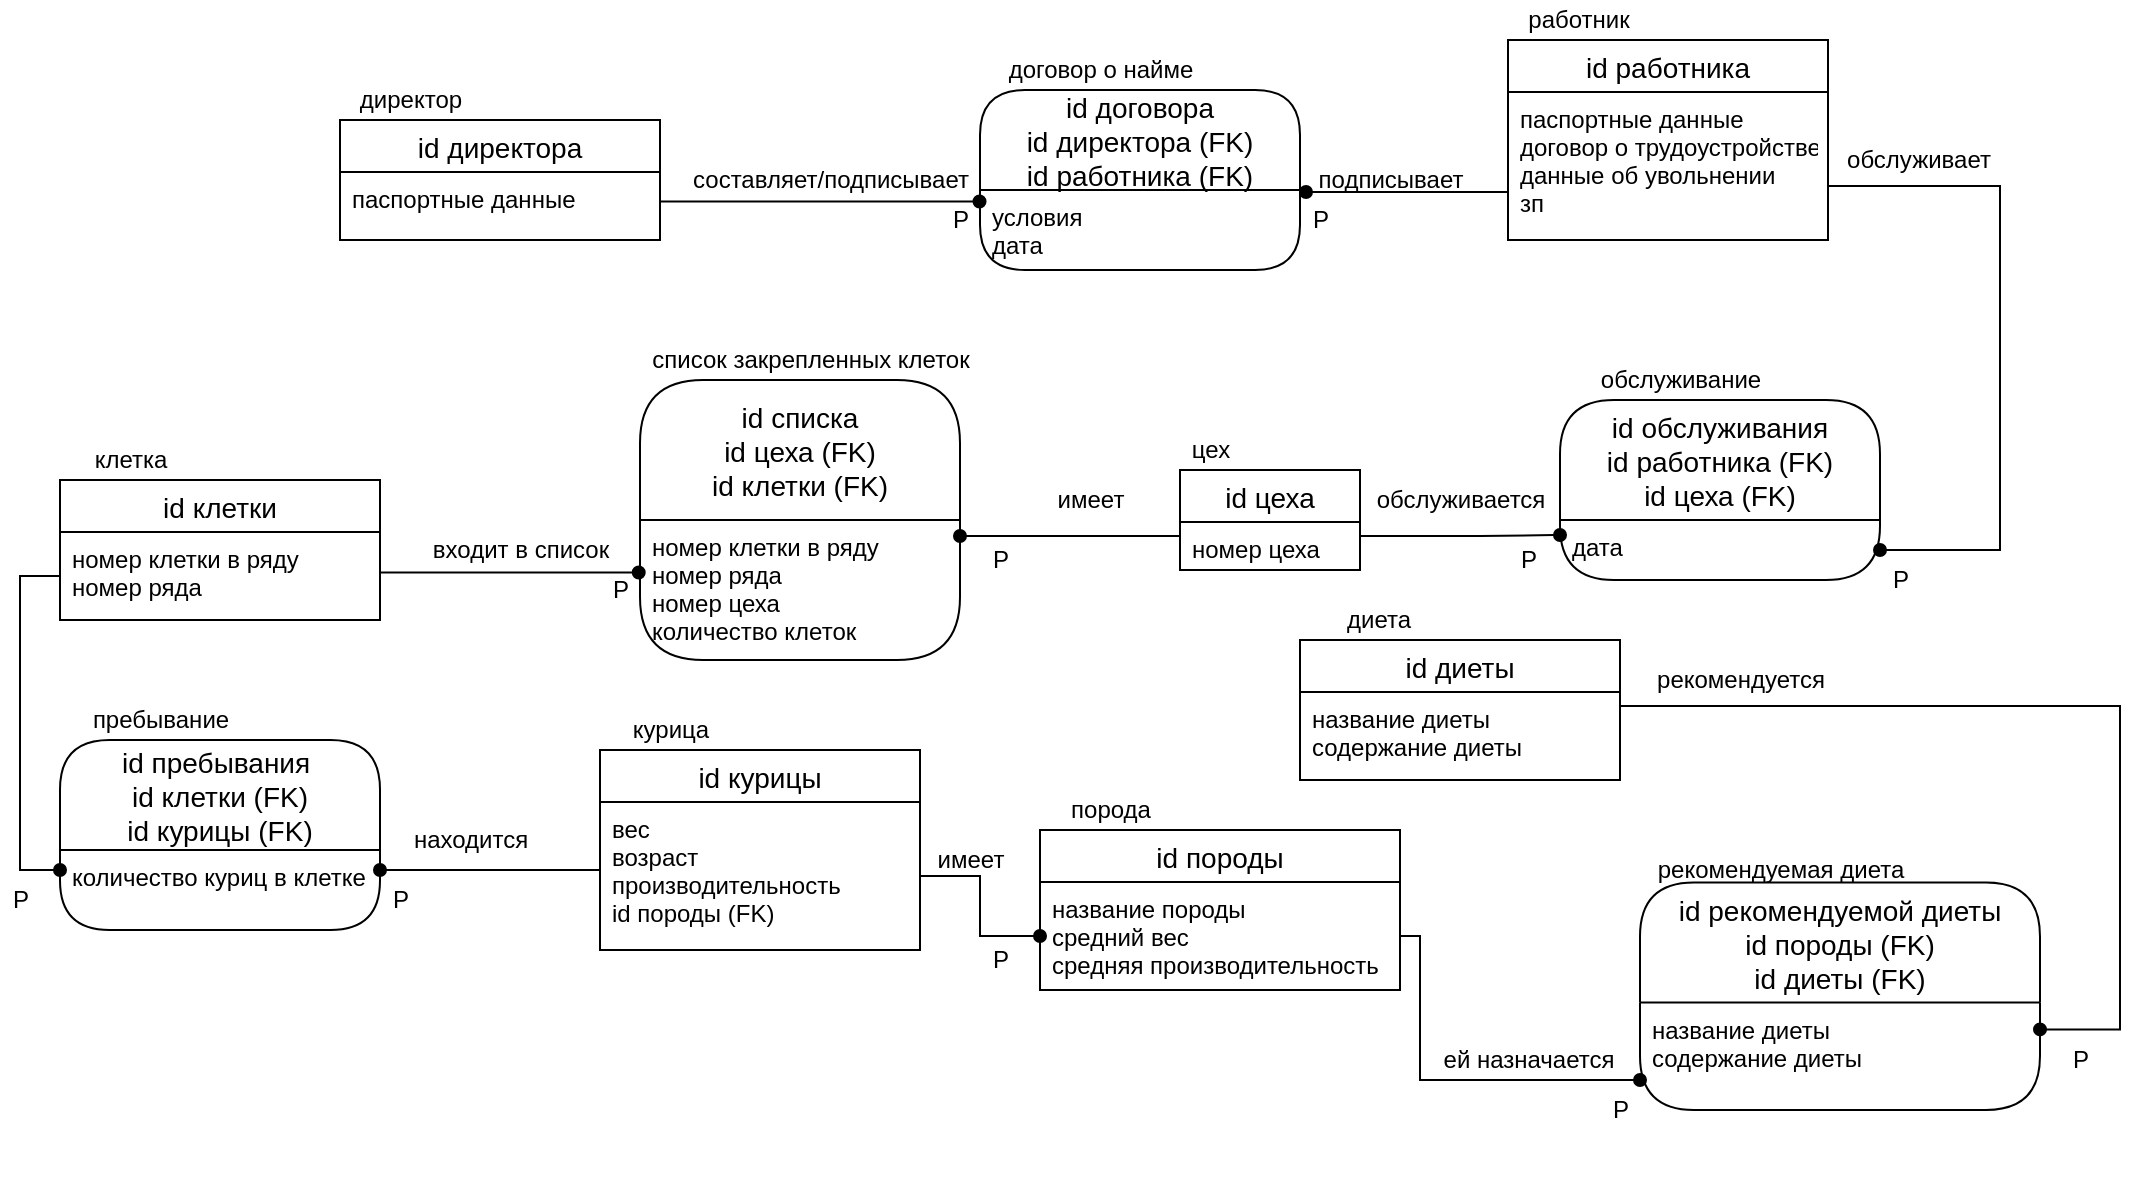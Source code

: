 <mxfile version="13.10.2" type="device"><diagram id="TNYMSHKX1fiJuBQtyAvc" name="Page-1"><mxGraphModel dx="1792" dy="566" grid="1" gridSize="10" guides="1" tooltips="1" connect="1" arrows="1" fold="1" page="1" pageScale="1" pageWidth="827" pageHeight="1169" math="0" shadow="0"><root><mxCell id="0"/><mxCell id="1" parent="0"/><mxCell id="nvOcD-mG5IK1mU_54HdU-6" value="" style="group" vertex="1" connectable="0" parent="1"><mxGeometry x="414" y="30" width="160" height="200" as="geometry"/></mxCell><mxCell id="nvOcD-mG5IK1mU_54HdU-1" value="id работника" style="swimlane;fontStyle=0;childLayout=stackLayout;horizontal=1;startSize=26;horizontalStack=0;resizeParent=1;resizeParentMax=0;resizeLast=0;collapsible=1;marginBottom=0;align=center;fontSize=14;" vertex="1" parent="nvOcD-mG5IK1mU_54HdU-6"><mxGeometry y="20" width="160" height="100" as="geometry"/></mxCell><mxCell id="nvOcD-mG5IK1mU_54HdU-2" value="паспортные данные&#10;договор о трудоустройстве&#10;данные об увольнении &#10;зп&#10;" style="text;strokeColor=none;fillColor=none;spacingLeft=4;spacingRight=4;overflow=hidden;rotatable=0;points=[[0,0.5],[1,0.5]];portConstraint=eastwest;fontSize=12;" vertex="1" parent="nvOcD-mG5IK1mU_54HdU-1"><mxGeometry y="26" width="160" height="74" as="geometry"/></mxCell><mxCell id="nvOcD-mG5IK1mU_54HdU-5" value="работник" style="text;html=1;align=center;verticalAlign=middle;resizable=0;points=[];autosize=1;" vertex="1" parent="nvOcD-mG5IK1mU_54HdU-6"><mxGeometry width="70" height="20" as="geometry"/></mxCell><mxCell id="nvOcD-mG5IK1mU_54HdU-12" value="" style="group" vertex="1" connectable="0" parent="1"><mxGeometry x="-170" y="70" width="160" height="80" as="geometry"/></mxCell><mxCell id="nvOcD-mG5IK1mU_54HdU-7" value="id директора" style="swimlane;fontStyle=0;childLayout=stackLayout;horizontal=1;startSize=26;horizontalStack=0;resizeParent=1;resizeParentMax=0;resizeLast=0;collapsible=1;marginBottom=0;align=center;fontSize=14;" vertex="1" parent="nvOcD-mG5IK1mU_54HdU-12"><mxGeometry y="20" width="160" height="60" as="geometry"/></mxCell><mxCell id="nvOcD-mG5IK1mU_54HdU-8" value="паспортные данные&#10;" style="text;strokeColor=none;fillColor=none;spacingLeft=4;spacingRight=4;overflow=hidden;rotatable=0;points=[[0,0.5],[1,0.5]];portConstraint=eastwest;fontSize=12;" vertex="1" parent="nvOcD-mG5IK1mU_54HdU-7"><mxGeometry y="26" width="160" height="34" as="geometry"/></mxCell><mxCell id="nvOcD-mG5IK1mU_54HdU-11" value="директор" style="text;html=1;align=center;verticalAlign=middle;resizable=0;points=[];autosize=1;" vertex="1" parent="nvOcD-mG5IK1mU_54HdU-12"><mxGeometry width="70" height="20" as="geometry"/></mxCell><mxCell id="nvOcD-mG5IK1mU_54HdU-27" value="" style="group" vertex="1" connectable="0" parent="1"><mxGeometry x="-310" y="250" width="160" height="90" as="geometry"/></mxCell><mxCell id="nvOcD-mG5IK1mU_54HdU-24" value="id клетки" style="swimlane;fontStyle=0;childLayout=stackLayout;horizontal=1;startSize=26;horizontalStack=0;resizeParent=1;resizeParentMax=0;resizeLast=0;collapsible=1;marginBottom=0;align=center;fontSize=14;" vertex="1" parent="nvOcD-mG5IK1mU_54HdU-27"><mxGeometry y="20" width="160" height="70" as="geometry"/></mxCell><mxCell id="nvOcD-mG5IK1mU_54HdU-25" value="номер клетки в ряду&#10;номер ряда&#10;" style="text;strokeColor=none;fillColor=none;spacingLeft=4;spacingRight=4;overflow=hidden;rotatable=0;points=[[0,0.5],[1,0.5]];portConstraint=eastwest;fontSize=12;" vertex="1" parent="nvOcD-mG5IK1mU_54HdU-24"><mxGeometry y="26" width="160" height="44" as="geometry"/></mxCell><mxCell id="nvOcD-mG5IK1mU_54HdU-26" value="клетка" style="text;html=1;align=center;verticalAlign=middle;resizable=0;points=[];autosize=1;" vertex="1" parent="nvOcD-mG5IK1mU_54HdU-27"><mxGeometry x="10" width="50" height="20" as="geometry"/></mxCell><mxCell id="nvOcD-mG5IK1mU_54HdU-45" value="составляет/подписывает" style="text;html=1;align=center;verticalAlign=middle;resizable=0;points=[];autosize=1;" vertex="1" parent="1"><mxGeometry y="110" width="150" height="20" as="geometry"/></mxCell><mxCell id="nvOcD-mG5IK1mU_54HdU-46" value="подписывает" style="text;html=1;align=center;verticalAlign=middle;resizable=0;points=[];autosize=1;" vertex="1" parent="1"><mxGeometry x="310" y="110" width="90" height="20" as="geometry"/></mxCell><mxCell id="nvOcD-mG5IK1mU_54HdU-48" value="Р" style="text;html=1;align=center;verticalAlign=middle;resizable=0;points=[];autosize=1;" vertex="1" parent="1"><mxGeometry x="-40" y="315" width="20" height="20" as="geometry"/></mxCell><mxCell id="nvOcD-mG5IK1mU_54HdU-50" value="" style="group" vertex="1" connectable="0" parent="1"><mxGeometry x="250" y="245" width="90" height="70" as="geometry"/></mxCell><mxCell id="nvOcD-mG5IK1mU_54HdU-20" value="id цеха" style="swimlane;fontStyle=0;childLayout=stackLayout;horizontal=1;startSize=26;horizontalStack=0;resizeParent=1;resizeParentMax=0;resizeLast=0;collapsible=1;marginBottom=0;align=center;fontSize=14;" vertex="1" parent="nvOcD-mG5IK1mU_54HdU-50"><mxGeometry y="20" width="90" height="50" as="geometry"/></mxCell><mxCell id="nvOcD-mG5IK1mU_54HdU-21" value="номер цеха" style="text;strokeColor=none;fillColor=none;spacingLeft=4;spacingRight=4;overflow=hidden;rotatable=0;points=[[0,0.5],[1,0.5]];portConstraint=eastwest;fontSize=12;" vertex="1" parent="nvOcD-mG5IK1mU_54HdU-20"><mxGeometry y="26" width="90" height="24" as="geometry"/></mxCell><mxCell id="nvOcD-mG5IK1mU_54HdU-22" value="цех" style="text;html=1;align=center;verticalAlign=middle;resizable=0;points=[];autosize=1;" vertex="1" parent="nvOcD-mG5IK1mU_54HdU-50"><mxGeometry width="30" height="20" as="geometry"/></mxCell><mxCell id="nvOcD-mG5IK1mU_54HdU-54" value="" style="group" vertex="1" connectable="0" parent="1"><mxGeometry x="480" y="455" width="200" height="130" as="geometry"/></mxCell><mxCell id="nvOcD-mG5IK1mU_54HdU-53" value="рекомендуемая диета" style="text;html=1;align=center;verticalAlign=middle;resizable=0;points=[];autosize=1;" vertex="1" parent="nvOcD-mG5IK1mU_54HdU-54"><mxGeometry width="140" height="20" as="geometry"/></mxCell><mxCell id="nvOcD-mG5IK1mU_54HdU-51" value="id рекомендуемой диеты&#10;id породы (FK)&#10;id диеты (FK)" style="swimlane;childLayout=stackLayout;horizontal=1;startSize=60;horizontalStack=0;rounded=1;fontSize=14;fontStyle=0;strokeWidth=1;resizeParent=0;resizeLast=1;shadow=0;dashed=0;align=center;" vertex="1" parent="nvOcD-mG5IK1mU_54HdU-54"><mxGeometry y="16.25" width="200" height="113.75" as="geometry"/></mxCell><mxCell id="nvOcD-mG5IK1mU_54HdU-52" value="название диеты&#10;содержание диеты" style="align=left;strokeColor=none;fillColor=none;spacingLeft=4;fontSize=12;verticalAlign=top;resizable=0;rotatable=0;part=1;" vertex="1" parent="nvOcD-mG5IK1mU_54HdU-51"><mxGeometry y="60" width="200" height="53.75" as="geometry"/></mxCell><mxCell id="nvOcD-mG5IK1mU_54HdU-69" value="входит в список" style="text;html=1;align=center;verticalAlign=middle;resizable=0;points=[];autosize=1;" vertex="1" parent="1"><mxGeometry x="-130" y="295" width="100" height="20" as="geometry"/></mxCell><mxCell id="nvOcD-mG5IK1mU_54HdU-14" value="" style="group" vertex="1" connectable="0" parent="1"><mxGeometry x="-40" y="385" width="160" height="200" as="geometry"/></mxCell><mxCell id="nvOcD-mG5IK1mU_54HdU-18" value="" style="group" vertex="1" connectable="0" parent="nvOcD-mG5IK1mU_54HdU-14"><mxGeometry width="160" height="120" as="geometry"/></mxCell><mxCell id="nvOcD-mG5IK1mU_54HdU-15" value="id курицы" style="swimlane;fontStyle=0;childLayout=stackLayout;horizontal=1;startSize=26;horizontalStack=0;resizeParent=1;resizeParentMax=0;resizeLast=0;collapsible=1;marginBottom=0;align=center;fontSize=14;" vertex="1" parent="nvOcD-mG5IK1mU_54HdU-18"><mxGeometry y="20" width="160" height="100" as="geometry"/></mxCell><mxCell id="nvOcD-mG5IK1mU_54HdU-16" value="вес&#10;возраст&#10;производительность&#10;id породы (FK)&#10;&#10;" style="text;strokeColor=none;fillColor=none;spacingLeft=4;spacingRight=4;overflow=hidden;rotatable=0;points=[[0,0.5],[1,0.5]];portConstraint=eastwest;fontSize=12;" vertex="1" parent="nvOcD-mG5IK1mU_54HdU-15"><mxGeometry y="26" width="160" height="74" as="geometry"/></mxCell><mxCell id="nvOcD-mG5IK1mU_54HdU-17" value="курица" style="text;html=1;align=center;verticalAlign=middle;resizable=0;points=[];autosize=1;" vertex="1" parent="nvOcD-mG5IK1mU_54HdU-18"><mxGeometry x="10" width="50" height="20" as="geometry"/></mxCell><mxCell id="nvOcD-mG5IK1mU_54HdU-34" value="имеет" style="text;html=1;align=center;verticalAlign=middle;resizable=0;points=[];autosize=1;" vertex="1" parent="1"><mxGeometry x="120" y="450" width="50" height="20" as="geometry"/></mxCell><mxCell id="nvOcD-mG5IK1mU_54HdU-49" value="Р" style="text;html=1;align=center;verticalAlign=middle;resizable=0;points=[];autosize=1;" vertex="1" parent="1"><mxGeometry x="150" y="500" width="20" height="20" as="geometry"/></mxCell><mxCell id="nvOcD-mG5IK1mU_54HdU-55" style="edgeStyle=orthogonalEdgeStyle;rounded=0;orthogonalLoop=1;jettySize=auto;html=1;endArrow=oval;endFill=1;exitX=1;exitY=0.5;exitDx=0;exitDy=0;" edge="1" parent="1" source="nvOcD-mG5IK1mU_54HdU-30"><mxGeometry relative="1" as="geometry"><mxPoint x="480" y="570" as="targetPoint"/><mxPoint x="370" y="595" as="sourcePoint"/><Array as="points"><mxPoint x="370" y="570"/></Array></mxGeometry></mxCell><mxCell id="nvOcD-mG5IK1mU_54HdU-58" value="рекомендуется" style="text;html=1;align=center;verticalAlign=middle;resizable=0;points=[];autosize=1;" vertex="1" parent="1"><mxGeometry x="480" y="360" width="100" height="20" as="geometry"/></mxCell><mxCell id="nvOcD-mG5IK1mU_54HdU-70" value="id пребывания &#10;id клетки (FK)&#10;id курицы (FK)" style="swimlane;childLayout=stackLayout;horizontal=1;startSize=55;horizontalStack=0;rounded=1;fontSize=14;fontStyle=0;strokeWidth=1;resizeParent=0;resizeLast=1;shadow=0;dashed=0;align=center;" vertex="1" parent="1"><mxGeometry x="-310" y="400" width="160" height="95" as="geometry"/></mxCell><mxCell id="nvOcD-mG5IK1mU_54HdU-71" value="количество куриц в клетке" style="align=left;strokeColor=none;fillColor=none;spacingLeft=4;fontSize=12;verticalAlign=top;resizable=0;rotatable=0;part=1;" vertex="1" parent="nvOcD-mG5IK1mU_54HdU-70"><mxGeometry y="55" width="160" height="40" as="geometry"/></mxCell><mxCell id="nvOcD-mG5IK1mU_54HdU-79" value="" style="group" vertex="1" connectable="0" parent="1"><mxGeometry x="-20" y="200" width="170" height="160" as="geometry"/></mxCell><mxCell id="nvOcD-mG5IK1mU_54HdU-61" value="id списка&#10;id цеха (FK)&#10;id клетки (FK)" style="swimlane;childLayout=stackLayout;horizontal=1;startSize=70;horizontalStack=0;rounded=1;fontSize=14;fontStyle=0;strokeWidth=1;resizeParent=0;resizeLast=1;shadow=0;dashed=0;align=center;" vertex="1" parent="nvOcD-mG5IK1mU_54HdU-79"><mxGeometry y="20" width="160" height="140" as="geometry"/></mxCell><mxCell id="nvOcD-mG5IK1mU_54HdU-65" value="номер клетки в ряду&#10;номер ряда&#10;номер цеха&#10;количество клеток" style="align=left;strokeColor=none;fillColor=none;spacingLeft=4;fontSize=12;verticalAlign=top;resizable=0;rotatable=0;part=1;" vertex="1" parent="nvOcD-mG5IK1mU_54HdU-61"><mxGeometry y="70" width="160" height="70" as="geometry"/></mxCell><mxCell id="nvOcD-mG5IK1mU_54HdU-68" value="список закрепленных клеток" style="text;html=1;align=center;verticalAlign=middle;resizable=0;points=[];autosize=1;" vertex="1" parent="nvOcD-mG5IK1mU_54HdU-79"><mxGeometry width="170" height="20" as="geometry"/></mxCell><mxCell id="nvOcD-mG5IK1mU_54HdU-80" value="" style="group" vertex="1" connectable="0" parent="1"><mxGeometry x="150" y="55" width="160" height="110" as="geometry"/></mxCell><mxCell id="nvOcD-mG5IK1mU_54HdU-39" value="id договора&#10;id директора (FK)&#10;id работника (FK)" style="swimlane;childLayout=stackLayout;horizontal=1;startSize=50;horizontalStack=0;rounded=1;fontSize=14;fontStyle=0;strokeWidth=1;resizeParent=0;resizeLast=1;shadow=0;dashed=0;align=center;" vertex="1" parent="nvOcD-mG5IK1mU_54HdU-80"><mxGeometry y="20" width="160" height="90" as="geometry"/></mxCell><mxCell id="nvOcD-mG5IK1mU_54HdU-40" value="условия&#10;дата" style="align=left;strokeColor=none;fillColor=none;spacingLeft=4;fontSize=12;verticalAlign=top;resizable=0;rotatable=0;part=1;" vertex="1" parent="nvOcD-mG5IK1mU_54HdU-39"><mxGeometry y="50" width="160" height="40" as="geometry"/></mxCell><mxCell id="nvOcD-mG5IK1mU_54HdU-41" value="договор о найме" style="text;html=1;align=center;verticalAlign=middle;resizable=0;points=[];autosize=1;" vertex="1" parent="nvOcD-mG5IK1mU_54HdU-80"><mxGeometry x="5" width="110" height="20" as="geometry"/></mxCell><mxCell id="nvOcD-mG5IK1mU_54HdU-82" value="" style="group" vertex="1" connectable="0" parent="1"><mxGeometry x="440" y="210" width="160" height="110" as="geometry"/></mxCell><mxCell id="nvOcD-mG5IK1mU_54HdU-75" value="id обслуживания&#10;id работника (FK)&#10;id цеха (FK)" style="swimlane;childLayout=stackLayout;horizontal=1;startSize=60;horizontalStack=0;rounded=1;fontSize=14;fontStyle=0;strokeWidth=1;resizeParent=0;resizeLast=1;shadow=0;dashed=0;align=center;" vertex="1" parent="nvOcD-mG5IK1mU_54HdU-82"><mxGeometry y="20" width="160" height="90" as="geometry"/></mxCell><mxCell id="nvOcD-mG5IK1mU_54HdU-76" value="дата" style="align=left;strokeColor=none;fillColor=none;spacingLeft=4;fontSize=12;verticalAlign=top;resizable=0;rotatable=0;part=1;" vertex="1" parent="nvOcD-mG5IK1mU_54HdU-75"><mxGeometry y="60" width="160" height="30" as="geometry"/></mxCell><mxCell id="nvOcD-mG5IK1mU_54HdU-81" value="обслуживание" style="text;html=1;align=center;verticalAlign=middle;resizable=0;points=[];autosize=1;" vertex="1" parent="nvOcD-mG5IK1mU_54HdU-82"><mxGeometry x="10" width="100" height="20" as="geometry"/></mxCell><mxCell id="nvOcD-mG5IK1mU_54HdU-84" style="edgeStyle=orthogonalEdgeStyle;rounded=0;orthogonalLoop=1;jettySize=auto;html=1;exitX=1;exitY=0.5;exitDx=0;exitDy=0;endArrow=oval;endFill=1;" edge="1" parent="1" source="nvOcD-mG5IK1mU_54HdU-16" target="nvOcD-mG5IK1mU_54HdU-30"><mxGeometry relative="1" as="geometry"/></mxCell><mxCell id="nvOcD-mG5IK1mU_54HdU-85" style="edgeStyle=orthogonalEdgeStyle;rounded=0;orthogonalLoop=1;jettySize=auto;html=1;exitX=1;exitY=0.5;exitDx=0;exitDy=0;entryX=1;entryY=0.25;entryDx=0;entryDy=0;endArrow=oval;endFill=1;" edge="1" parent="1" source="nvOcD-mG5IK1mU_54HdU-37" target="nvOcD-mG5IK1mU_54HdU-52"><mxGeometry relative="1" as="geometry"><Array as="points"><mxPoint x="720" y="383"/><mxPoint x="720" y="545"/></Array></mxGeometry></mxCell><mxCell id="nvOcD-mG5IK1mU_54HdU-87" style="edgeStyle=orthogonalEdgeStyle;rounded=0;orthogonalLoop=1;jettySize=auto;html=1;exitX=1;exitY=0.5;exitDx=0;exitDy=0;entryX=0.988;entryY=0.038;entryDx=0;entryDy=0;endArrow=oval;endFill=1;entryPerimeter=0;" edge="1" parent="1" source="nvOcD-mG5IK1mU_54HdU-8" target="nvOcD-mG5IK1mU_54HdU-105"><mxGeometry relative="1" as="geometry"><Array as="points"><mxPoint x="-10" y="131"/></Array></mxGeometry></mxCell><mxCell id="nvOcD-mG5IK1mU_54HdU-88" style="edgeStyle=orthogonalEdgeStyle;rounded=0;orthogonalLoop=1;jettySize=auto;html=1;exitX=0;exitY=0.5;exitDx=0;exitDy=0;endArrow=oval;endFill=1;" edge="1" parent="1" source="nvOcD-mG5IK1mU_54HdU-2"><mxGeometry relative="1" as="geometry"><mxPoint x="313" y="126" as="targetPoint"/><Array as="points"><mxPoint x="414" y="126"/></Array></mxGeometry></mxCell><mxCell id="nvOcD-mG5IK1mU_54HdU-89" style="edgeStyle=orthogonalEdgeStyle;rounded=0;orthogonalLoop=1;jettySize=auto;html=1;exitX=1;exitY=0.5;exitDx=0;exitDy=0;endArrow=oval;endFill=1;entryX=1;entryY=0.5;entryDx=0;entryDy=0;" edge="1" parent="1" source="nvOcD-mG5IK1mU_54HdU-2" target="nvOcD-mG5IK1mU_54HdU-76"><mxGeometry relative="1" as="geometry"><mxPoint x="630" y="305" as="targetPoint"/><Array as="points"><mxPoint x="660" y="123"/><mxPoint x="660" y="305"/></Array></mxGeometry></mxCell><mxCell id="nvOcD-mG5IK1mU_54HdU-90" value="обслуживает" style="text;html=1;align=center;verticalAlign=middle;resizable=0;points=[];autosize=1;" vertex="1" parent="1"><mxGeometry x="574" y="100" width="90" height="20" as="geometry"/></mxCell><mxCell id="nvOcD-mG5IK1mU_54HdU-92" style="edgeStyle=orthogonalEdgeStyle;rounded=0;orthogonalLoop=1;jettySize=auto;html=1;exitX=1;exitY=0.5;exitDx=0;exitDy=0;entryX=0;entryY=0.25;entryDx=0;entryDy=0;endArrow=oval;endFill=1;" edge="1" parent="1" source="nvOcD-mG5IK1mU_54HdU-21" target="nvOcD-mG5IK1mU_54HdU-76"><mxGeometry relative="1" as="geometry"><Array as="points"><mxPoint x="400" y="298"/><mxPoint x="400" y="298"/></Array></mxGeometry></mxCell><mxCell id="nvOcD-mG5IK1mU_54HdU-94" value="обслуживается" style="text;html=1;align=center;verticalAlign=middle;resizable=0;points=[];autosize=1;" vertex="1" parent="1"><mxGeometry x="340" y="270" width="100" height="20" as="geometry"/></mxCell><mxCell id="nvOcD-mG5IK1mU_54HdU-95" style="edgeStyle=orthogonalEdgeStyle;rounded=0;orthogonalLoop=1;jettySize=auto;html=1;endArrow=oval;endFill=1;entryX=-0.004;entryY=0.375;entryDx=0;entryDy=0;entryPerimeter=0;exitX=1;exitY=0.5;exitDx=0;exitDy=0;" edge="1" parent="1" source="nvOcD-mG5IK1mU_54HdU-25" target="nvOcD-mG5IK1mU_54HdU-65"><mxGeometry relative="1" as="geometry"><mxPoint x="-150" y="340" as="sourcePoint"/><mxPoint x="-80" y="318" as="targetPoint"/><Array as="points"><mxPoint x="-150" y="316"/></Array></mxGeometry></mxCell><mxCell id="nvOcD-mG5IK1mU_54HdU-96" style="edgeStyle=orthogonalEdgeStyle;rounded=0;orthogonalLoop=1;jettySize=auto;html=1;exitX=0;exitY=0.5;exitDx=0;exitDy=0;endArrow=oval;endFill=1;" edge="1" parent="1" source="nvOcD-mG5IK1mU_54HdU-21"><mxGeometry relative="1" as="geometry"><mxPoint x="140" y="298" as="targetPoint"/><Array as="points"><mxPoint x="250" y="298"/></Array></mxGeometry></mxCell><mxCell id="nvOcD-mG5IK1mU_54HdU-97" style="edgeStyle=orthogonalEdgeStyle;rounded=0;orthogonalLoop=1;jettySize=auto;html=1;exitX=0;exitY=0.5;exitDx=0;exitDy=0;entryX=0;entryY=0.25;entryDx=0;entryDy=0;endArrow=oval;endFill=1;" edge="1" parent="1" source="nvOcD-mG5IK1mU_54HdU-25" target="nvOcD-mG5IK1mU_54HdU-71"><mxGeometry relative="1" as="geometry"/></mxCell><mxCell id="nvOcD-mG5IK1mU_54HdU-98" style="edgeStyle=orthogonalEdgeStyle;rounded=0;orthogonalLoop=1;jettySize=auto;html=1;exitX=0;exitY=0.5;exitDx=0;exitDy=0;endArrow=oval;endFill=1;entryX=1;entryY=0.25;entryDx=0;entryDy=0;" edge="1" parent="1" source="nvOcD-mG5IK1mU_54HdU-16" target="nvOcD-mG5IK1mU_54HdU-71"><mxGeometry relative="1" as="geometry"><mxPoint x="-110" y="490" as="targetPoint"/><Array as="points"><mxPoint x="-40" y="465"/></Array></mxGeometry></mxCell><mxCell id="nvOcD-mG5IK1mU_54HdU-99" value="пребывание" style="text;html=1;align=center;verticalAlign=middle;resizable=0;points=[];autosize=1;" vertex="1" parent="1"><mxGeometry x="-300" y="380" width="80" height="20" as="geometry"/></mxCell><mxCell id="nvOcD-mG5IK1mU_54HdU-101" value="имеет" style="text;html=1;align=center;verticalAlign=middle;resizable=0;points=[];autosize=1;" vertex="1" parent="1"><mxGeometry x="180" y="270" width="50" height="20" as="geometry"/></mxCell><mxCell id="nvOcD-mG5IK1mU_54HdU-102" value="Р" style="text;html=1;align=center;verticalAlign=middle;resizable=0;points=[];autosize=1;" vertex="1" parent="1"><mxGeometry x="150" y="300" width="20" height="20" as="geometry"/></mxCell><mxCell id="nvOcD-mG5IK1mU_54HdU-103" value="находится" style="text;html=1;align=center;verticalAlign=middle;resizable=0;points=[];autosize=1;" vertex="1" parent="1"><mxGeometry x="-140" y="440" width="70" height="20" as="geometry"/></mxCell><mxCell id="nvOcD-mG5IK1mU_54HdU-104" value="Р" style="text;html=1;align=center;verticalAlign=middle;resizable=0;points=[];autosize=1;" vertex="1" parent="1"><mxGeometry x="690" y="550" width="20" height="20" as="geometry"/></mxCell><mxCell id="nvOcD-mG5IK1mU_54HdU-105" value="Р" style="text;html=1;align=center;verticalAlign=middle;resizable=0;points=[];autosize=1;" vertex="1" parent="1"><mxGeometry x="130" y="130" width="20" height="20" as="geometry"/></mxCell><mxCell id="nvOcD-mG5IK1mU_54HdU-106" value="P" style="text;html=1;align=center;verticalAlign=middle;resizable=0;points=[];autosize=1;" vertex="1" parent="1"><mxGeometry x="-340" y="470" width="20" height="20" as="geometry"/></mxCell><mxCell id="nvOcD-mG5IK1mU_54HdU-107" value="P" style="text;html=1;align=center;verticalAlign=middle;resizable=0;points=[];autosize=1;" vertex="1" parent="1"><mxGeometry x="-150" y="470" width="20" height="20" as="geometry"/></mxCell><mxCell id="nvOcD-mG5IK1mU_54HdU-109" value="P" style="text;html=1;align=center;verticalAlign=middle;resizable=0;points=[];autosize=1;" vertex="1" parent="1"><mxGeometry x="310" y="130" width="20" height="20" as="geometry"/></mxCell><mxCell id="nvOcD-mG5IK1mU_54HdU-110" value="P" style="text;html=1;align=center;verticalAlign=middle;resizable=0;points=[];autosize=1;" vertex="1" parent="1"><mxGeometry x="414" y="300" width="20" height="20" as="geometry"/></mxCell><mxCell id="nvOcD-mG5IK1mU_54HdU-111" value="P" style="text;html=1;align=center;verticalAlign=middle;resizable=0;points=[];autosize=1;" vertex="1" parent="1"><mxGeometry x="600" y="310" width="20" height="20" as="geometry"/></mxCell><mxCell id="nvOcD-mG5IK1mU_54HdU-36" value="id диеты" style="swimlane;fontStyle=0;childLayout=stackLayout;horizontal=1;startSize=26;horizontalStack=0;resizeParent=1;resizeParentMax=0;resizeLast=0;collapsible=1;marginBottom=0;align=center;fontSize=14;" vertex="1" parent="1"><mxGeometry x="310" y="350" width="160" height="70" as="geometry"/></mxCell><mxCell id="nvOcD-mG5IK1mU_54HdU-37" value="название диеты&#10;содержание диеты" style="text;strokeColor=none;fillColor=none;spacingLeft=4;spacingRight=4;overflow=hidden;rotatable=0;points=[[0,0.5],[1,0.5]];portConstraint=eastwest;fontSize=12;" vertex="1" parent="nvOcD-mG5IK1mU_54HdU-36"><mxGeometry y="26" width="160" height="44" as="geometry"/></mxCell><mxCell id="nvOcD-mG5IK1mU_54HdU-38" value="диета" style="text;html=1;align=center;verticalAlign=middle;resizable=0;points=[];autosize=1;" vertex="1" parent="1"><mxGeometry x="324" y="330" width="50" height="20" as="geometry"/></mxCell><mxCell id="nvOcD-mG5IK1mU_54HdU-28" value="" style="group" vertex="1" connectable="0" parent="1"><mxGeometry x="180" y="425" width="180" height="200" as="geometry"/></mxCell><mxCell id="nvOcD-mG5IK1mU_54HdU-32" value="" style="group" vertex="1" connectable="0" parent="nvOcD-mG5IK1mU_54HdU-28"><mxGeometry width="180" height="100" as="geometry"/></mxCell><mxCell id="nvOcD-mG5IK1mU_54HdU-29" value="id породы" style="swimlane;fontStyle=0;childLayout=stackLayout;horizontal=1;startSize=26;horizontalStack=0;resizeParent=1;resizeParentMax=0;resizeLast=0;collapsible=1;marginBottom=0;align=center;fontSize=14;" vertex="1" parent="nvOcD-mG5IK1mU_54HdU-32"><mxGeometry y="20" width="180" height="80" as="geometry"/></mxCell><mxCell id="nvOcD-mG5IK1mU_54HdU-30" value="название породы&#10;средний вес&#10;средняя производительность&#10;&#10;" style="text;strokeColor=none;fillColor=none;spacingLeft=4;spacingRight=4;overflow=hidden;rotatable=0;points=[[0,0.5],[1,0.5]];portConstraint=eastwest;fontSize=12;" vertex="1" parent="nvOcD-mG5IK1mU_54HdU-29"><mxGeometry y="26" width="180" height="54" as="geometry"/></mxCell><mxCell id="nvOcD-mG5IK1mU_54HdU-31" value="порода" style="text;html=1;align=center;verticalAlign=middle;resizable=0;points=[];autosize=1;" vertex="1" parent="nvOcD-mG5IK1mU_54HdU-32"><mxGeometry x="5" width="60" height="20" as="geometry"/></mxCell><mxCell id="nvOcD-mG5IK1mU_54HdU-57" value="ей назначается" style="text;html=1;align=center;verticalAlign=middle;resizable=0;points=[];autosize=1;" vertex="1" parent="1"><mxGeometry x="374" y="550" width="100" height="20" as="geometry"/></mxCell><mxCell id="nvOcD-mG5IK1mU_54HdU-108" value="P" style="text;html=1;align=center;verticalAlign=middle;resizable=0;points=[];autosize=1;" vertex="1" parent="1"><mxGeometry x="460" y="575" width="20" height="20" as="geometry"/></mxCell></root></mxGraphModel></diagram></mxfile>
